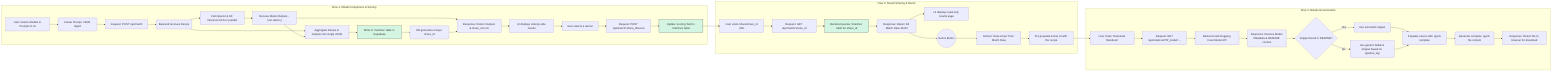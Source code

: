 graph LR
    subgraph "Flow 1: Model Comparison & Scoring"
        A1[User selects Models & Prompts in UI] --> A2(Create 'Recipe' JSON object);
        A2 --> A3[Request: POST /api/match];
        A3 --> A4(Backend receives Recipe);
        A4 --> A5[Call OpenAI & HF Inference APIs in parallel];
        A5 --> A6[Receive Model Outputs - text, latency];
        A4 & A6 --> A7[Aggregate Recipe & Outputs into single JSON];
        A7 --> A8["Write to 'matches' table in Supabase"];
        A8 --> A9(DB generates unique 'share_id');
        A6 & A9 --> A10[Response: Return Outputs & share_id to UI];
        A10 --> A11[UI displays side-by-side results];
        A11 --> A12[User selects a winner];
        A12 --> A13[Request: POST /api/match/:share_id/score];
        A13 --> A14["Update 'scoring' field in 'matches' table"];
    end

    subgraph "Flow 2: Result Sharing & Remix"
        B1[User visits /share/share_id URL] --> B2[Request: GET /api/match/:share_id];
        B2 --> B3["Backend queries 'matches' table for share_id"];
        B3 --> B4(Response: Return full Match Data JSON);
        B4 --> B5[UI displays read-only results page];
        B4 --> B6((Remix Button));
        B6 --> B7[Extract 'meta.recipe' from Match Data];
        B7 --> B8[Pre-populate Arena UI with the recipe];
    end

    subgraph "Flow 3: Notebook Generation"
        C1[User clicks 'Download Notebook'] --> C2[Request: GET /api/notebook?hf_model=...];
        C2 --> C3[Backend calls Hugging Face Model API];
        C3 --> C4(Response: Receive Model Metadata & README content);
        C4 --> C5{Snippet found in README?};
        C5 -- Yes --> C6[Use extracted snippet];
        C5 -- No --> C7[Use generic fallback snippet based on pipeline_tag];
        C6 --> C8[Populate server-side .ipynb template];
        C7 --> C8;
        C8 --> C9(Generate complete .ipynb file content);
        C9 --> C10[Response: Return file to browser for download];
    end

    %% Stack the flows vertically
    A14 --> B1
    B8 --> C1

    style A8 fill:#D5F5E3,stroke:#222
    style B3 fill:#D5F5E3,stroke:#222
    style A14 fill:#D5F5E3,stroke:#222